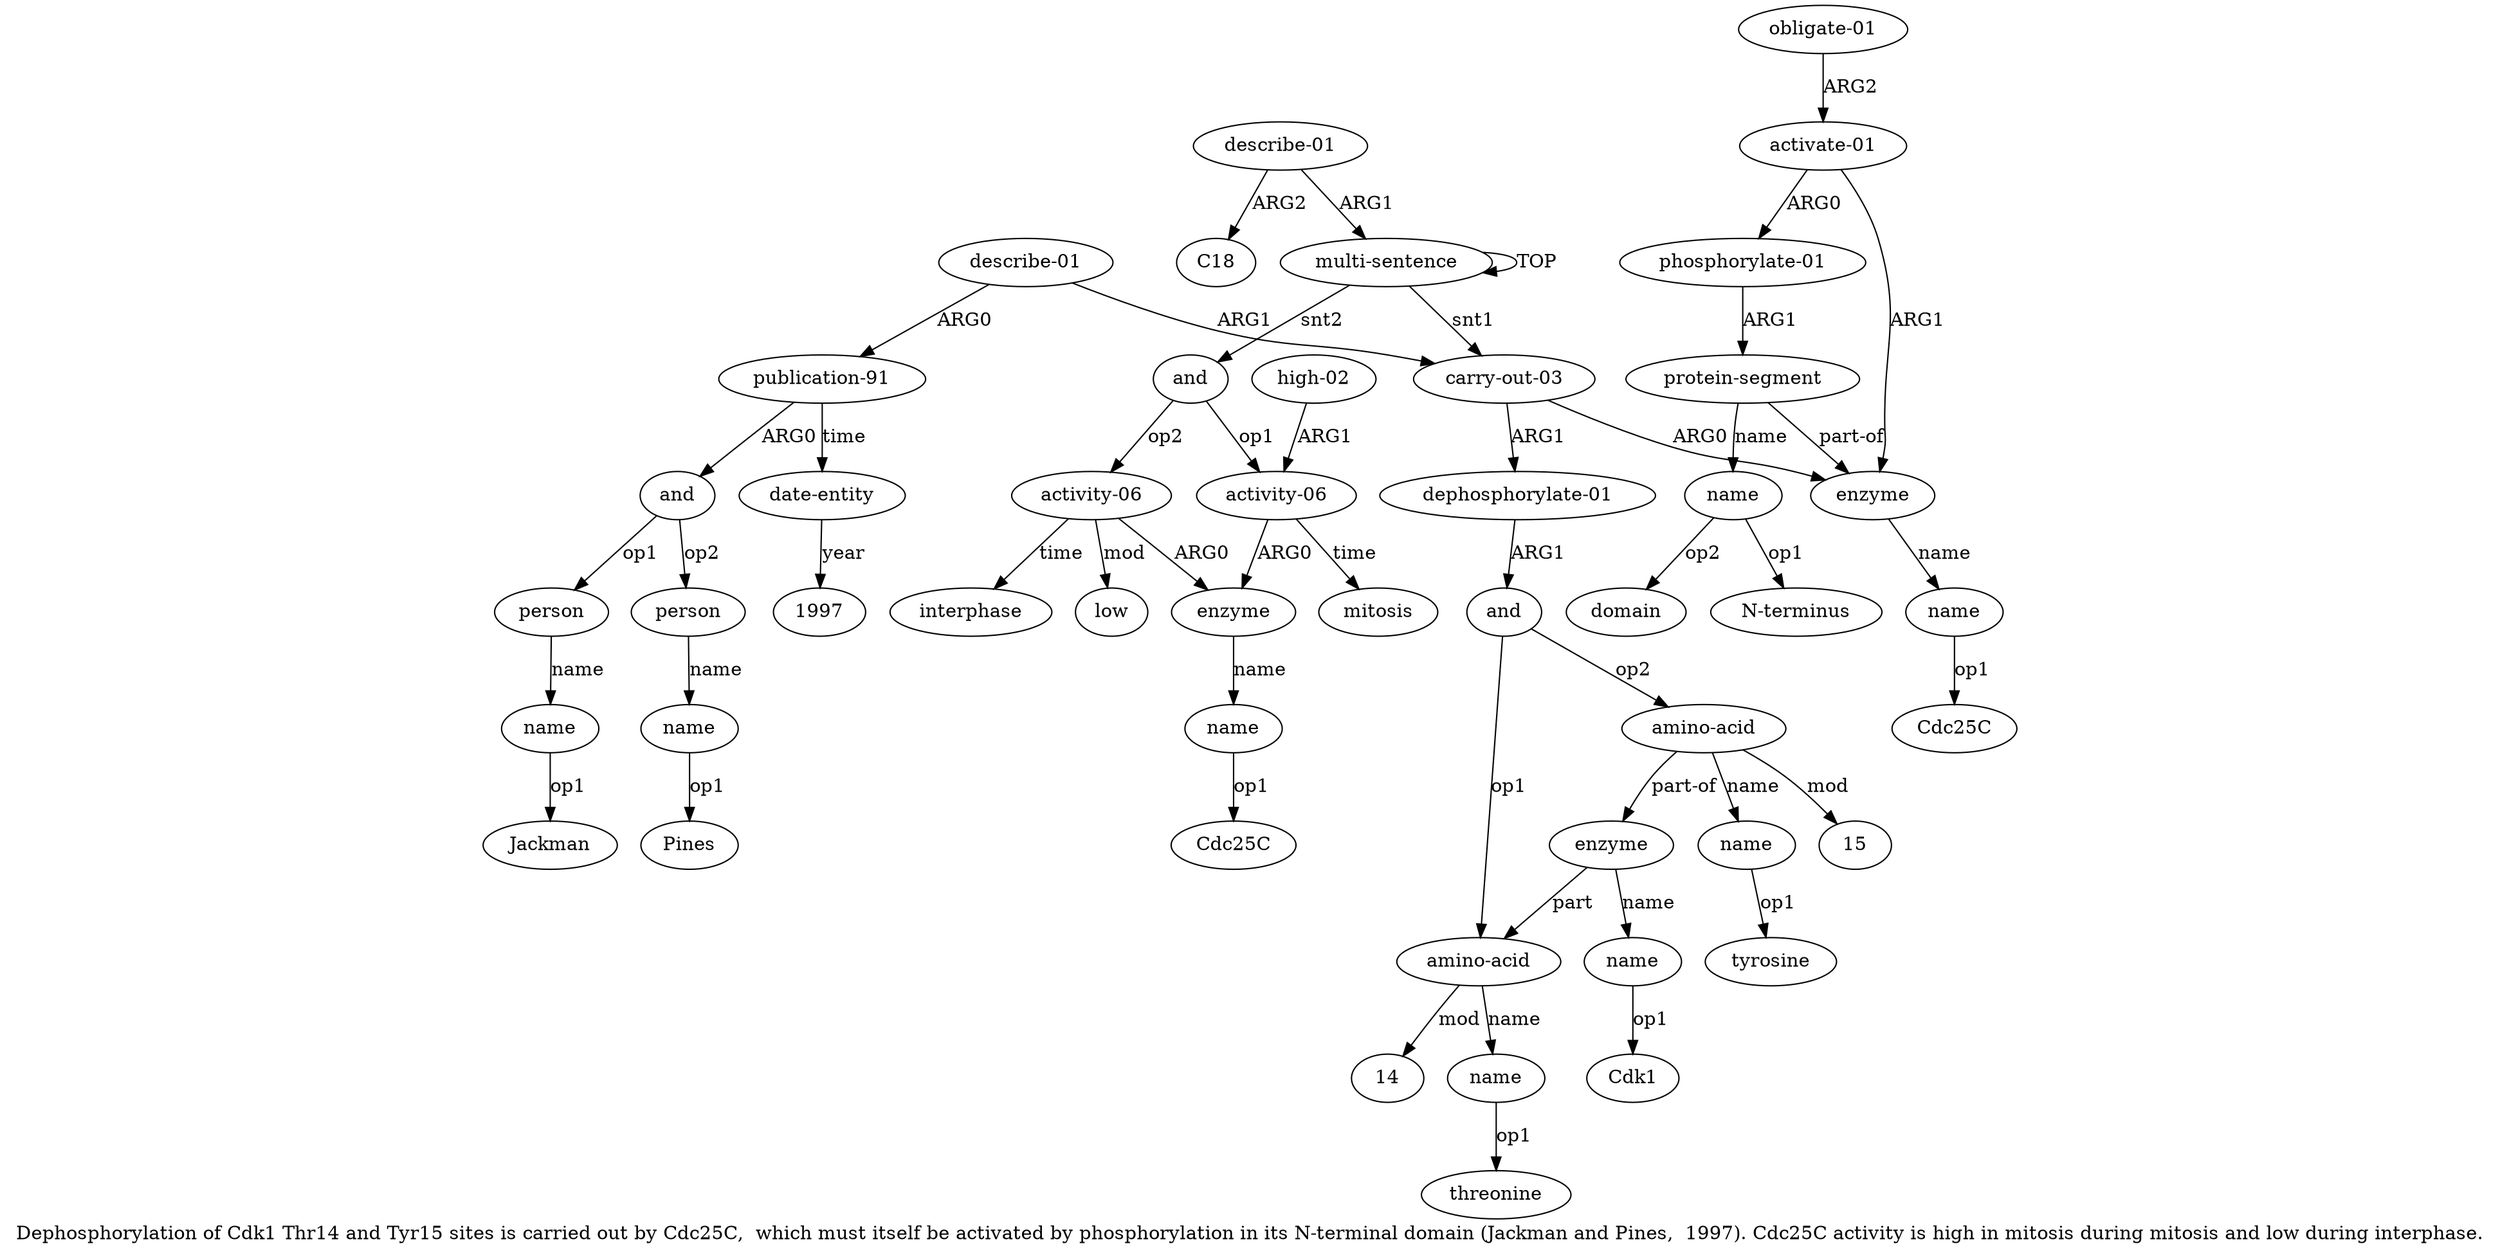 digraph  {
	graph [label="Dephosphorylation of Cdk1 Thr14 and Tyr15 sites is carried out by Cdc25C,  which must itself be activated by phosphorylation in \
its N-terminal domain (Jackman and Pines,  1997). Cdc25C activity is high in mitosis during mitosis and low during interphase."];
	node [label="\N"];
	a20	 [color=black,
		gold_ind=20,
		gold_label=person,
		label=person,
		test_ind=20,
		test_label=person];
	a21	 [color=black,
		gold_ind=21,
		gold_label=name,
		label=name,
		test_ind=21,
		test_label=name];
	a20 -> a21 [key=0,
	color=black,
	gold_label=name,
	label=name,
	test_label=name];
"a21 Jackman" [color=black,
	gold_ind=-1,
	gold_label=Jackman,
	label=Jackman,
	test_ind=-1,
	test_label=Jackman];
a21 -> "a21 Jackman" [key=0,
color=black,
gold_label=op1,
label=op1,
test_label=op1];
a22 [color=black,
gold_ind=22,
gold_label=person,
label=person,
test_ind=22,
test_label=person];
a23 [color=black,
gold_ind=23,
gold_label=name,
label=name,
test_ind=23,
test_label=name];
a22 -> a23 [key=0,
color=black,
gold_label=name,
label=name,
test_label=name];
"a23 Pines" [color=black,
gold_ind=-1,
gold_label=Pines,
label=Pines,
test_ind=-1,
test_label=Pines];
a23 -> "a23 Pines" [key=0,
color=black,
gold_label=op1,
label=op1,
test_label=op1];
a24 [color=black,
gold_ind=24,
gold_label="date-entity",
label="date-entity",
test_ind=24,
test_label="date-entity"];
"a24 1997" [color=black,
gold_ind=-1,
gold_label=1997,
label=1997,
test_ind=-1,
test_label=1997];
a24 -> "a24 1997" [key=0,
color=black,
gold_label=year,
label=year,
test_label=year];
a25 [color=black,
gold_ind=25,
gold_label=and,
label=and,
test_ind=25,
test_label=and];
a26 [color=black,
gold_ind=26,
gold_label="activity-06",
label="activity-06",
test_ind=26,
test_label="activity-06"];
a25 -> a26 [key=0,
color=black,
gold_label=op1,
label=op1,
test_label=op1];
a31 [color=black,
gold_ind=31,
gold_label="activity-06",
label="activity-06",
test_ind=31,
test_label="activity-06"];
a25 -> a31 [key=0,
color=black,
gold_label=op2,
label=op2,
test_label=op2];
a27 [color=black,
gold_ind=27,
gold_label=enzyme,
label=enzyme,
test_ind=27,
test_label=enzyme];
a26 -> a27 [key=0,
color=black,
gold_label=ARG0,
label=ARG0,
test_label=ARG0];
a29 [color=black,
gold_ind=29,
gold_label=mitosis,
label=mitosis,
test_ind=29,
test_label=mitosis];
a26 -> a29 [key=0,
color=black,
gold_label=time,
label=time,
test_label=time];
a28 [color=black,
gold_ind=28,
gold_label=name,
label=name,
test_ind=28,
test_label=name];
a27 -> a28 [key=0,
color=black,
gold_label=name,
label=name,
test_label=name];
"a28 Cdc25C" [color=black,
gold_ind=-1,
gold_label=Cdc25C,
label=Cdc25C,
test_ind=-1,
test_label=Cdc25C];
a28 -> "a28 Cdc25C" [key=0,
color=black,
gold_label=op1,
label=op1,
test_label=op1];
"a3 Cdc25C" [color=black,
gold_ind=-1,
gold_label=Cdc25C,
label=Cdc25C,
test_ind=-1,
test_label=Cdc25C];
a31 -> a27 [key=0,
color=black,
gold_label=ARG0,
label=ARG0,
test_label=ARG0];
a33 [color=black,
gold_ind=33,
gold_label=low,
label=low,
test_ind=33,
test_label=low];
a31 -> a33 [key=0,
color=black,
gold_label=mod,
label=mod,
test_label=mod];
a32 [color=black,
gold_ind=32,
gold_label=interphase,
label=interphase,
test_ind=32,
test_label=interphase];
a31 -> a32 [key=0,
color=black,
gold_label=time,
label=time,
test_label=time];
a30 [color=black,
gold_ind=30,
gold_label="high-02",
label="high-02",
test_ind=30,
test_label="high-02"];
a30 -> a26 [key=0,
color=black,
gold_label=ARG1,
label=ARG1,
test_label=ARG1];
"a16 tyrosine" [color=black,
gold_ind=-1,
gold_label=tyrosine,
label=tyrosine,
test_ind=-1,
test_label=tyrosine];
a35 [color=black,
gold_ind=35,
gold_label=C18,
label=C18,
test_ind=35,
test_label=C18];
a34 [color=black,
gold_ind=34,
gold_label="describe-01",
label="describe-01",
test_ind=34,
test_label="describe-01"];
a34 -> a35 [key=0,
color=black,
gold_label=ARG2,
label=ARG2,
test_label=ARG2];
a0 [color=black,
gold_ind=0,
gold_label="multi-sentence",
label="multi-sentence",
test_ind=0,
test_label="multi-sentence"];
a34 -> a0 [key=0,
color=black,
gold_label=ARG1,
label=ARG1,
test_label=ARG1];
"a15 15" [color=black,
gold_ind=-1,
gold_label=15,
label=15,
test_ind=-1,
test_label=15];
"a7 N-terminus" [color=black,
gold_ind=-1,
gold_label="N-terminus",
label="N-terminus",
test_ind=-1,
test_label="N-terminus"];
a15 [color=black,
gold_ind=15,
gold_label="amino-acid",
label="amino-acid",
test_ind=15,
test_label="amino-acid"];
a15 -> "a15 15" [key=0,
color=black,
gold_label=mod,
label=mod,
test_label=mod];
a16 [color=black,
gold_ind=16,
gold_label=name,
label=name,
test_ind=16,
test_label=name];
a15 -> a16 [key=0,
color=black,
gold_label=name,
label=name,
test_label=name];
a13 [color=black,
gold_ind=13,
gold_label=enzyme,
label=enzyme,
test_ind=13,
test_label=enzyme];
a15 -> a13 [key=0,
color=black,
gold_label="part-of",
label="part-of",
test_label="part-of"];
a14 [color=black,
gold_ind=14,
gold_label=name,
label=name,
test_ind=14,
test_label=name];
"a14 Cdk1" [color=black,
gold_ind=-1,
gold_label=Cdk1,
label=Cdk1,
test_ind=-1,
test_label=Cdk1];
a14 -> "a14 Cdk1" [key=0,
color=black,
gold_label=op1,
label=op1,
test_label=op1];
a17 [color=black,
gold_ind=17,
gold_label="describe-01",
label="describe-01",
test_ind=17,
test_label="describe-01"];
a18 [color=black,
gold_ind=18,
gold_label="publication-91",
label="publication-91",
test_ind=18,
test_label="publication-91"];
a17 -> a18 [key=0,
color=black,
gold_label=ARG0,
label=ARG0,
test_label=ARG0];
a1 [color=black,
gold_ind=1,
gold_label="carry-out-03",
label="carry-out-03",
test_ind=1,
test_label="carry-out-03"];
a17 -> a1 [key=0,
color=black,
gold_label=ARG1,
label=ARG1,
test_label=ARG1];
a16 -> "a16 tyrosine" [key=0,
color=black,
gold_label=op1,
label=op1,
test_label=op1];
a11 [color=black,
gold_ind=11,
gold_label="amino-acid",
label="amino-acid",
test_ind=11,
test_label="amino-acid"];
a12 [color=black,
gold_ind=12,
gold_label=name,
label=name,
test_ind=12,
test_label=name];
a11 -> a12 [key=0,
color=black,
gold_label=name,
label=name,
test_label=name];
"a11 14" [color=black,
gold_ind=-1,
gold_label=14,
label=14,
test_ind=-1,
test_label=14];
a11 -> "a11 14" [key=0,
color=black,
gold_label=mod,
label=mod,
test_label=mod];
a10 [color=black,
gold_ind=10,
gold_label=and,
label=and,
test_ind=10,
test_label=and];
a10 -> a15 [key=0,
color=black,
gold_label=op2,
label=op2,
test_label=op2];
a10 -> a11 [key=0,
color=black,
gold_label=op1,
label=op1,
test_label=op1];
a13 -> a14 [key=0,
color=black,
gold_label=name,
label=name,
test_label=name];
a13 -> a11 [key=0,
color=black,
gold_label=part,
label=part,
test_label=part];
"a12 threonine" [color=black,
gold_ind=-1,
gold_label=threonine,
label=threonine,
test_ind=-1,
test_label=threonine];
a12 -> "a12 threonine" [key=0,
color=black,
gold_label=op1,
label=op1,
test_label=op1];
a19 [color=black,
gold_ind=19,
gold_label=and,
label=and,
test_ind=19,
test_label=and];
a19 -> a20 [key=0,
color=black,
gold_label=op1,
label=op1,
test_label=op1];
a19 -> a22 [key=0,
color=black,
gold_label=op2,
label=op2,
test_label=op2];
a18 -> a24 [key=0,
color=black,
gold_label=time,
label=time,
test_label=time];
a18 -> a19 [key=0,
color=black,
gold_label=ARG0,
label=ARG0,
test_label=ARG0];
a2 [color=black,
gold_ind=2,
gold_label=enzyme,
label=enzyme,
test_ind=2,
test_label=enzyme];
a1 -> a2 [key=0,
color=black,
gold_label=ARG0,
label=ARG0,
test_label=ARG0];
a9 [color=black,
gold_ind=9,
gold_label="dephosphorylate-01",
label="dephosphorylate-01",
test_ind=9,
test_label="dephosphorylate-01"];
a1 -> a9 [key=0,
color=black,
gold_label=ARG1,
label=ARG1,
test_label=ARG1];
a0 -> a25 [key=0,
color=black,
gold_label=snt2,
label=snt2,
test_label=snt2];
a0 -> a1 [key=0,
color=black,
gold_label=snt1,
label=snt1,
test_label=snt1];
a0 -> a0 [key=0,
color=black,
gold_label=TOP,
label=TOP,
test_label=TOP];
a3 [color=black,
gold_ind=3,
gold_label=name,
label=name,
test_ind=3,
test_label=name];
a3 -> "a3 Cdc25C" [key=0,
color=black,
gold_label=op1,
label=op1,
test_label=op1];
a2 -> a3 [key=0,
color=black,
gold_label=name,
label=name,
test_label=name];
a5 [color=black,
gold_ind=5,
gold_label="phosphorylate-01",
label="phosphorylate-01",
test_ind=5,
test_label="phosphorylate-01"];
a6 [color=black,
gold_ind=6,
gold_label="protein-segment",
label="protein-segment",
test_ind=6,
test_label="protein-segment"];
a5 -> a6 [key=0,
color=black,
gold_label=ARG1,
label=ARG1,
test_label=ARG1];
a4 [color=black,
gold_ind=4,
gold_label="activate-01",
label="activate-01",
test_ind=4,
test_label="activate-01"];
a4 -> a2 [key=0,
color=black,
gold_label=ARG1,
label=ARG1,
test_label=ARG1];
a4 -> a5 [key=0,
color=black,
gold_label=ARG0,
label=ARG0,
test_label=ARG0];
a7 [color=black,
gold_ind=7,
gold_label=name,
label=name,
test_ind=7,
test_label=name];
a7 -> "a7 N-terminus" [key=0,
color=black,
gold_label=op1,
label=op1,
test_label=op1];
"a7 domain" [color=black,
gold_ind=-1,
gold_label=domain,
label=domain,
test_ind=-1,
test_label=domain];
a7 -> "a7 domain" [key=0,
color=black,
gold_label=op2,
label=op2,
test_label=op2];
a6 -> a2 [key=0,
color=black,
gold_label="part-of",
label="part-of",
test_label="part-of"];
a6 -> a7 [key=0,
color=black,
gold_label=name,
label=name,
test_label=name];
a9 -> a10 [key=0,
color=black,
gold_label=ARG1,
label=ARG1,
test_label=ARG1];
a8 [color=black,
gold_ind=8,
gold_label="obligate-01",
label="obligate-01",
test_ind=8,
test_label="obligate-01"];
a8 -> a4 [key=0,
color=black,
gold_label=ARG2,
label=ARG2,
test_label=ARG2];
}
